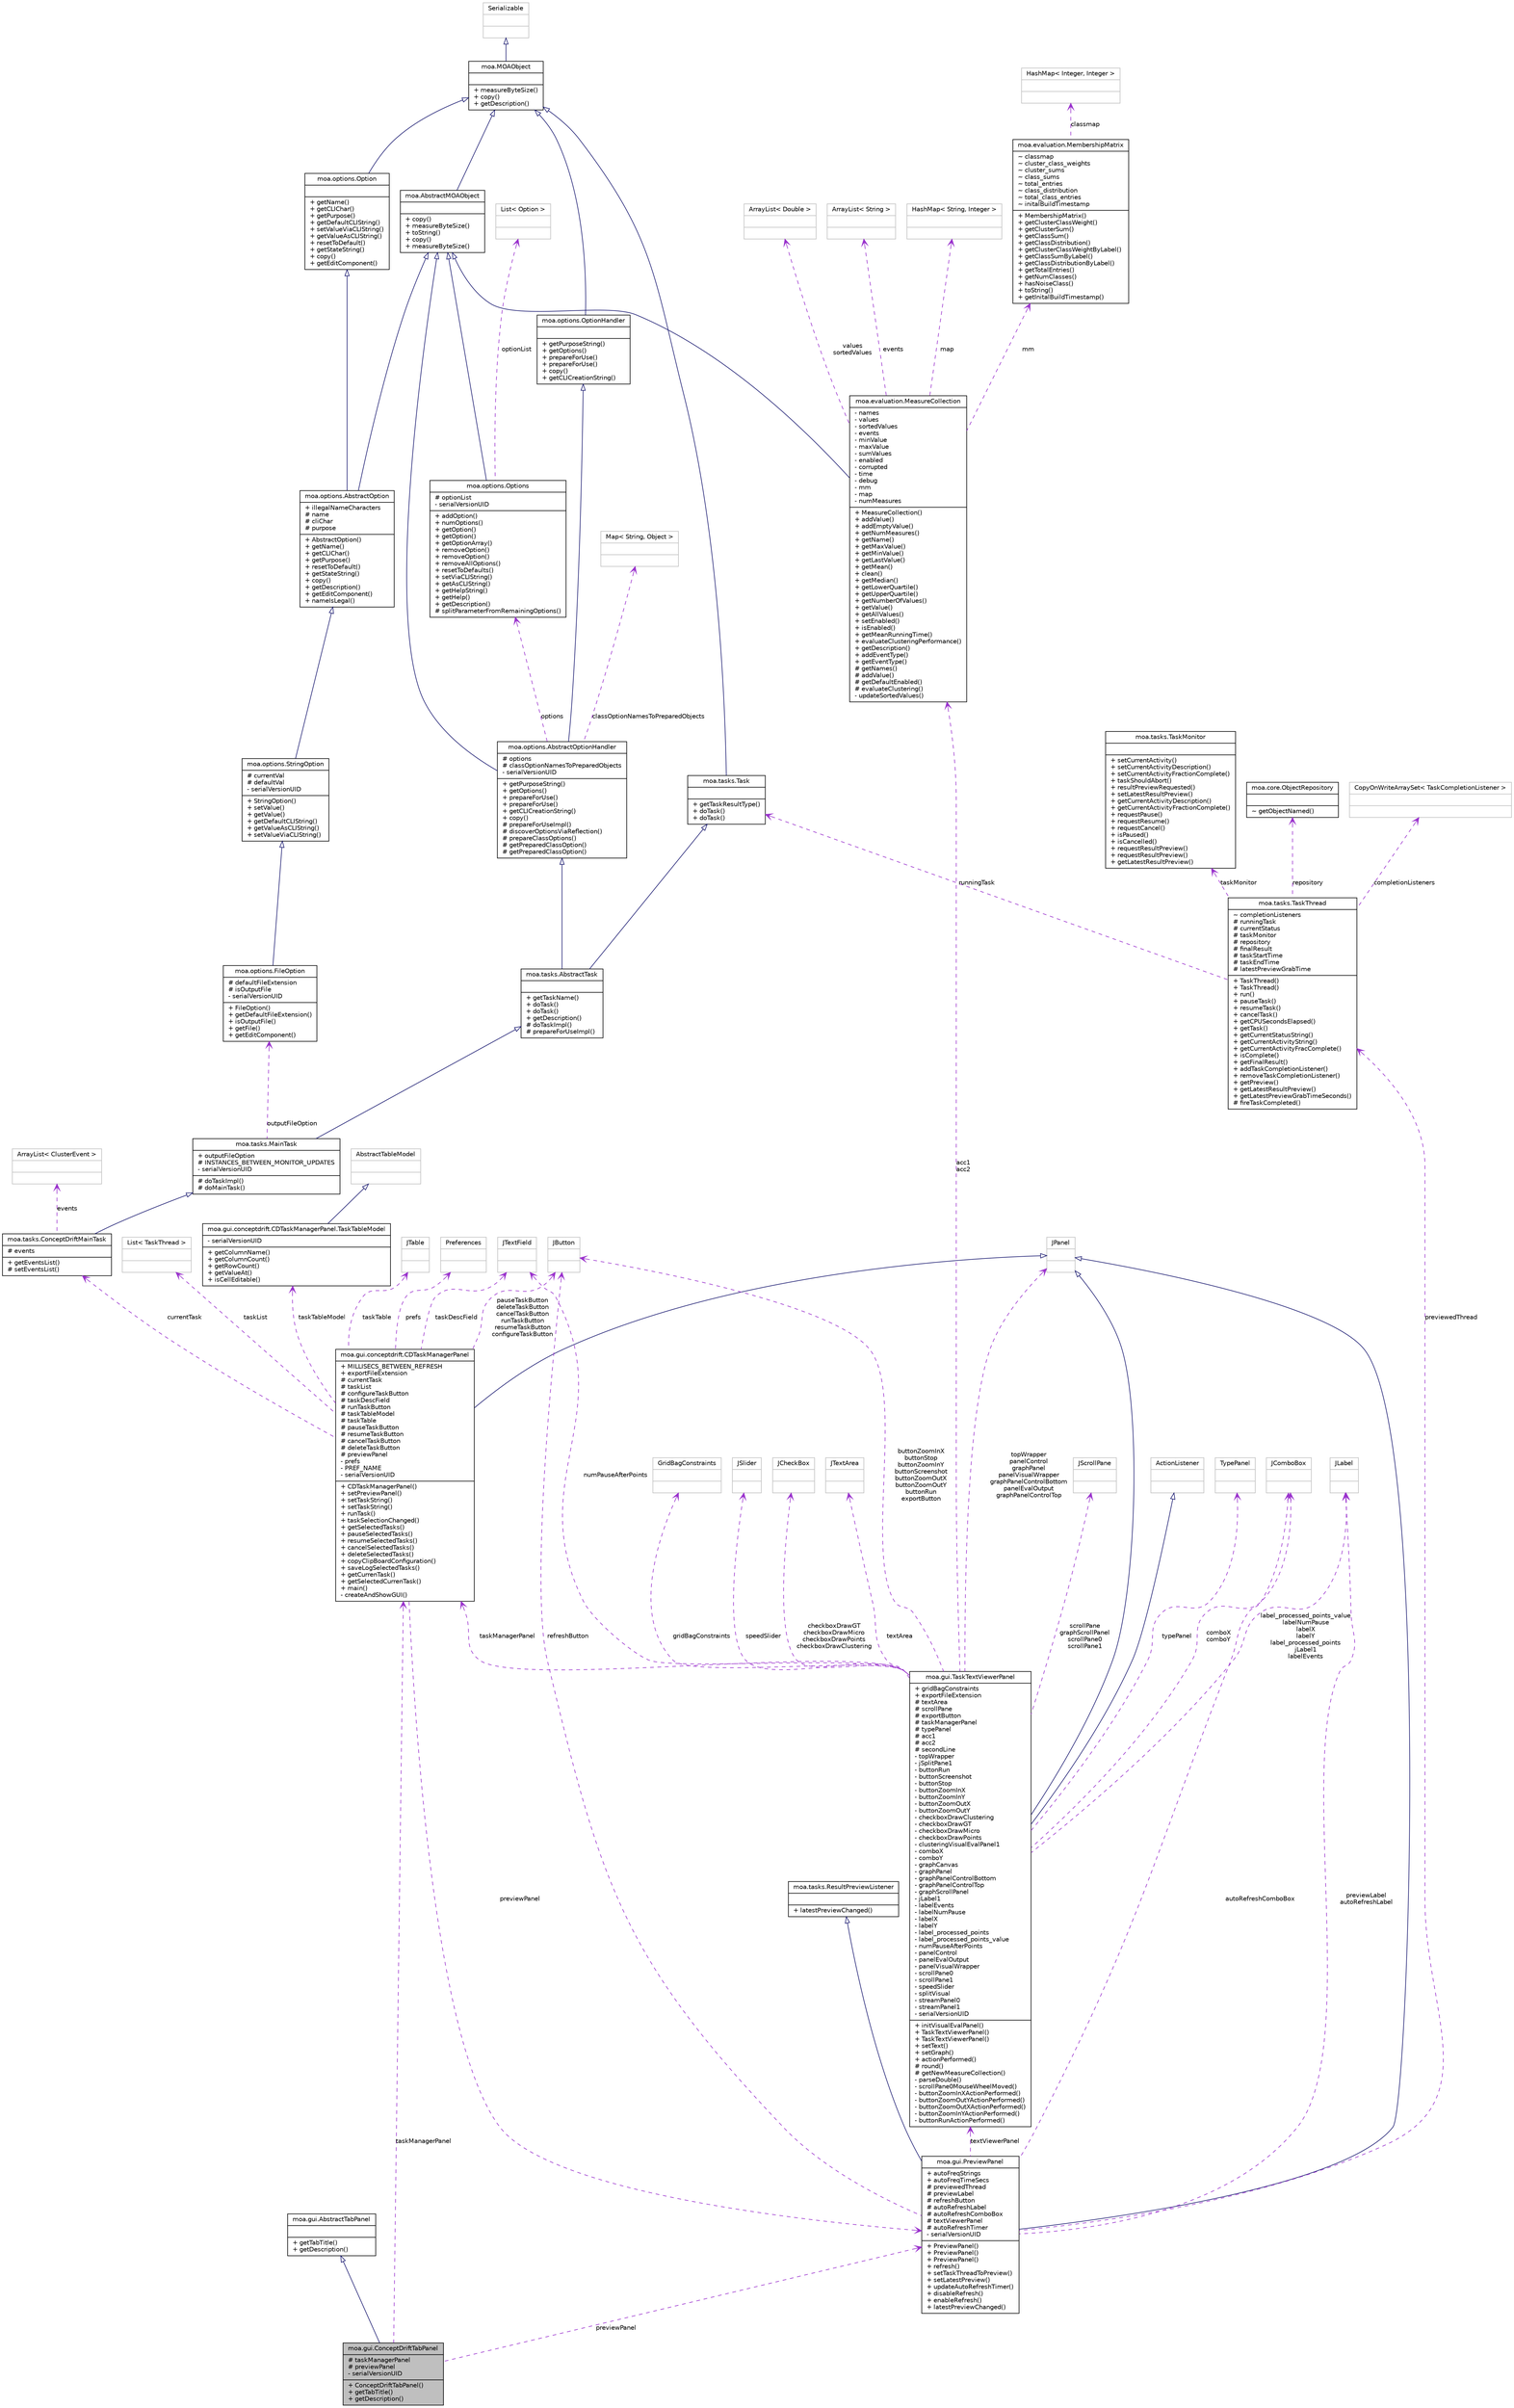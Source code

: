 digraph G
{
  edge [fontname="Helvetica",fontsize="10",labelfontname="Helvetica",labelfontsize="10"];
  node [fontname="Helvetica",fontsize="10",shape=record];
  Node1 [label="{moa.gui.ConceptDriftTabPanel\n|# taskManagerPanel\l# previewPanel\l- serialVersionUID\l|+ ConceptDriftTabPanel()\l+ getTabTitle()\l+ getDescription()\l}",height=0.2,width=0.4,color="black", fillcolor="grey75", style="filled" fontcolor="black"];
  Node2 -> Node1 [dir=back,color="midnightblue",fontsize="10",style="solid",arrowtail="empty",fontname="Helvetica"];
  Node2 [label="{moa.gui.AbstractTabPanel\n||+ getTabTitle()\l+ getDescription()\l}",height=0.2,width=0.4,color="black", fillcolor="white", style="filled",URL="$classmoa_1_1gui_1_1AbstractTabPanel.html",tooltip="Abstract Tab Panel."];
  Node3 -> Node1 [dir=back,color="darkorchid3",fontsize="10",style="dashed",label="taskManagerPanel",arrowtail="open",fontname="Helvetica"];
  Node3 [label="{moa.gui.conceptdrift.CDTaskManagerPanel\n|+ MILLISECS_BETWEEN_REFRESH\l+ exportFileExtension\l# currentTask\l# taskList\l# configureTaskButton\l# taskDescField\l# runTaskButton\l# taskTableModel\l# taskTable\l# pauseTaskButton\l# resumeTaskButton\l# cancelTaskButton\l# deleteTaskButton\l# previewPanel\l- prefs\l- PREF_NAME\l- serialVersionUID\l|+ CDTaskManagerPanel()\l+ setPreviewPanel()\l+ setTaskString()\l+ setTaskString()\l+ runTask()\l+ taskSelectionChanged()\l+ getSelectedTasks()\l+ pauseSelectedTasks()\l+ resumeSelectedTasks()\l+ cancelSelectedTasks()\l+ deleteSelectedTasks()\l+ copyClipBoardConfiguration()\l+ saveLogSelectedTasks()\l+ getCurrenTask()\l+ getSelectedCurrenTask()\l+ main()\l- createAndShowGUI()\l}",height=0.2,width=0.4,color="black", fillcolor="white", style="filled",URL="$classmoa_1_1gui_1_1conceptdrift_1_1CDTaskManagerPanel.html",tooltip="This panel displays the running tasks."];
  Node4 -> Node3 [dir=back,color="midnightblue",fontsize="10",style="solid",arrowtail="empty",fontname="Helvetica"];
  Node4 [label="{JPanel\n||}",height=0.2,width=0.4,color="grey75", fillcolor="white", style="filled"];
  Node5 -> Node3 [dir=back,color="darkorchid3",fontsize="10",style="dashed",label="currentTask",arrowtail="open",fontname="Helvetica"];
  Node5 [label="{moa.tasks.ConceptDriftMainTask\n|# events\l|+ getEventsList()\l# setEventsList()\l}",height=0.2,width=0.4,color="black", fillcolor="white", style="filled",URL="$classmoa_1_1tasks_1_1ConceptDriftMainTask.html"];
  Node6 -> Node5 [dir=back,color="midnightblue",fontsize="10",style="solid",arrowtail="empty",fontname="Helvetica"];
  Node6 [label="{moa.tasks.MainTask\n|+ outputFileOption\l# INSTANCES_BETWEEN_MONITOR_UPDATES\l- serialVersionUID\l|# doTaskImpl()\l# doMainTask()\l}",height=0.2,width=0.4,color="black", fillcolor="white", style="filled",URL="$classmoa_1_1tasks_1_1MainTask.html",tooltip="Abstract Main Task."];
  Node7 -> Node6 [dir=back,color="midnightblue",fontsize="10",style="solid",arrowtail="empty",fontname="Helvetica"];
  Node7 [label="{moa.tasks.AbstractTask\n||+ getTaskName()\l+ doTask()\l+ doTask()\l+ getDescription()\l# doTaskImpl()\l# prepareForUseImpl()\l}",height=0.2,width=0.4,color="black", fillcolor="white", style="filled",URL="$classmoa_1_1tasks_1_1AbstractTask.html",tooltip="Abstract Task."];
  Node8 -> Node7 [dir=back,color="midnightblue",fontsize="10",style="solid",arrowtail="empty",fontname="Helvetica"];
  Node8 [label="{moa.options.AbstractOptionHandler\n|# options\l# classOptionNamesToPreparedObjects\l- serialVersionUID\l|+ getPurposeString()\l+ getOptions()\l+ prepareForUse()\l+ prepareForUse()\l+ getCLICreationString()\l+ copy()\l# prepareForUseImpl()\l# discoverOptionsViaReflection()\l# prepareClassOptions()\l# getPreparedClassOption()\l# getPreparedClassOption()\l}",height=0.2,width=0.4,color="black", fillcolor="white", style="filled",URL="$classmoa_1_1options_1_1AbstractOptionHandler.html",tooltip="Abstract Option Handler."];
  Node9 -> Node8 [dir=back,color="midnightblue",fontsize="10",style="solid",arrowtail="empty",fontname="Helvetica"];
  Node9 [label="{moa.AbstractMOAObject\n||+ copy()\l+ measureByteSize()\l+ toString()\l+ copy()\l+ measureByteSize()\l}",height=0.2,width=0.4,color="black", fillcolor="white", style="filled",URL="$classmoa_1_1AbstractMOAObject.html",tooltip="Abstract MOA Object."];
  Node10 -> Node9 [dir=back,color="midnightblue",fontsize="10",style="solid",arrowtail="empty",fontname="Helvetica"];
  Node10 [label="{moa.MOAObject\n||+ measureByteSize()\l+ copy()\l+ getDescription()\l}",height=0.2,width=0.4,color="black", fillcolor="white", style="filled",URL="$interfacemoa_1_1MOAObject.html",tooltip="Interface implemented by classes in MOA, so that all are serializable, can produce..."];
  Node11 -> Node10 [dir=back,color="midnightblue",fontsize="10",style="solid",arrowtail="empty",fontname="Helvetica"];
  Node11 [label="{Serializable\n||}",height=0.2,width=0.4,color="grey75", fillcolor="white", style="filled"];
  Node12 -> Node8 [dir=back,color="midnightblue",fontsize="10",style="solid",arrowtail="empty",fontname="Helvetica"];
  Node12 [label="{moa.options.OptionHandler\n||+ getPurposeString()\l+ getOptions()\l+ prepareForUse()\l+ prepareForUse()\l+ copy()\l+ getCLICreationString()\l}",height=0.2,width=0.4,color="black", fillcolor="white", style="filled",URL="$interfacemoa_1_1options_1_1OptionHandler.html",tooltip="Interface representing an object that handles options or parameters."];
  Node10 -> Node12 [dir=back,color="midnightblue",fontsize="10",style="solid",arrowtail="empty",fontname="Helvetica"];
  Node13 -> Node8 [dir=back,color="darkorchid3",fontsize="10",style="dashed",label="classOptionNamesToPreparedObjects",arrowtail="open",fontname="Helvetica"];
  Node13 [label="{Map\< String, Object \>\n||}",height=0.2,width=0.4,color="grey75", fillcolor="white", style="filled"];
  Node14 -> Node8 [dir=back,color="darkorchid3",fontsize="10",style="dashed",label="options",arrowtail="open",fontname="Helvetica"];
  Node14 [label="{moa.options.Options\n|# optionList\l- serialVersionUID\l|+ addOption()\l+ numOptions()\l+ getOption()\l+ getOption()\l+ getOptionArray()\l+ removeOption()\l+ removeOption()\l+ removeAllOptions()\l+ resetToDefaults()\l+ setViaCLIString()\l+ getAsCLIString()\l+ getHelpString()\l+ getHelp()\l+ getDescription()\l# splitParameterFromRemainingOptions()\l}",height=0.2,width=0.4,color="black", fillcolor="white", style="filled",URL="$classmoa_1_1options_1_1Options.html",tooltip="File option."];
  Node9 -> Node14 [dir=back,color="midnightblue",fontsize="10",style="solid",arrowtail="empty",fontname="Helvetica"];
  Node15 -> Node14 [dir=back,color="darkorchid3",fontsize="10",style="dashed",label="optionList",arrowtail="open",fontname="Helvetica"];
  Node15 [label="{List\< Option \>\n||}",height=0.2,width=0.4,color="grey75", fillcolor="white", style="filled"];
  Node16 -> Node7 [dir=back,color="midnightblue",fontsize="10",style="solid",arrowtail="empty",fontname="Helvetica"];
  Node16 [label="{moa.tasks.Task\n||+ getTaskResultType()\l+ doTask()\l+ doTask()\l}",height=0.2,width=0.4,color="black", fillcolor="white", style="filled",URL="$interfacemoa_1_1tasks_1_1Task.html",tooltip="Interface representing a task."];
  Node10 -> Node16 [dir=back,color="midnightblue",fontsize="10",style="solid",arrowtail="empty",fontname="Helvetica"];
  Node17 -> Node6 [dir=back,color="darkorchid3",fontsize="10",style="dashed",label="outputFileOption",arrowtail="open",fontname="Helvetica"];
  Node17 [label="{moa.options.FileOption\n|# defaultFileExtension\l# isOutputFile\l- serialVersionUID\l|+ FileOption()\l+ getDefaultFileExtension()\l+ isOutputFile()\l+ getFile()\l+ getEditComponent()\l}",height=0.2,width=0.4,color="black", fillcolor="white", style="filled",URL="$classmoa_1_1options_1_1FileOption.html",tooltip="File option."];
  Node18 -> Node17 [dir=back,color="midnightblue",fontsize="10",style="solid",arrowtail="empty",fontname="Helvetica"];
  Node18 [label="{moa.options.StringOption\n|# currentVal\l# defaultVal\l- serialVersionUID\l|+ StringOption()\l+ setValue()\l+ getValue()\l+ getDefaultCLIString()\l+ getValueAsCLIString()\l+ setValueViaCLIString()\l}",height=0.2,width=0.4,color="black", fillcolor="white", style="filled",URL="$classmoa_1_1options_1_1StringOption.html",tooltip="String option."];
  Node19 -> Node18 [dir=back,color="midnightblue",fontsize="10",style="solid",arrowtail="empty",fontname="Helvetica"];
  Node19 [label="{moa.options.AbstractOption\n|+ illegalNameCharacters\l# name\l# cliChar\l# purpose\l|+ AbstractOption()\l+ getName()\l+ getCLIChar()\l+ getPurpose()\l+ resetToDefault()\l+ getStateString()\l+ copy()\l+ getDescription()\l+ getEditComponent()\l+ nameIsLegal()\l}",height=0.2,width=0.4,color="black", fillcolor="white", style="filled",URL="$classmoa_1_1options_1_1AbstractOption.html",tooltip="Abstract option."];
  Node9 -> Node19 [dir=back,color="midnightblue",fontsize="10",style="solid",arrowtail="empty",fontname="Helvetica"];
  Node20 -> Node19 [dir=back,color="midnightblue",fontsize="10",style="solid",arrowtail="empty",fontname="Helvetica"];
  Node20 [label="{moa.options.Option\n||+ getName()\l+ getCLIChar()\l+ getPurpose()\l+ getDefaultCLIString()\l+ setValueViaCLIString()\l+ getValueAsCLIString()\l+ resetToDefault()\l+ getStateString()\l+ copy()\l+ getEditComponent()\l}",height=0.2,width=0.4,color="black", fillcolor="white", style="filled",URL="$interfacemoa_1_1options_1_1Option.html",tooltip="Interface representing an option or parameter."];
  Node10 -> Node20 [dir=back,color="midnightblue",fontsize="10",style="solid",arrowtail="empty",fontname="Helvetica"];
  Node21 -> Node5 [dir=back,color="darkorchid3",fontsize="10",style="dashed",label="events",arrowtail="open",fontname="Helvetica"];
  Node21 [label="{ArrayList\< ClusterEvent \>\n||}",height=0.2,width=0.4,color="grey75", fillcolor="white", style="filled"];
  Node22 -> Node3 [dir=back,color="darkorchid3",fontsize="10",style="dashed",label="prefs",arrowtail="open",fontname="Helvetica"];
  Node22 [label="{Preferences\n||}",height=0.2,width=0.4,color="grey75", fillcolor="white", style="filled"];
  Node23 -> Node3 [dir=back,color="darkorchid3",fontsize="10",style="dashed",label="pauseTaskButton\ndeleteTaskButton\ncancelTaskButton\nrunTaskButton\nresumeTaskButton\nconfigureTaskButton",arrowtail="open",fontname="Helvetica"];
  Node23 [label="{JButton\n||}",height=0.2,width=0.4,color="grey75", fillcolor="white", style="filled"];
  Node24 -> Node3 [dir=back,color="darkorchid3",fontsize="10",style="dashed",label="previewPanel",arrowtail="open",fontname="Helvetica"];
  Node24 [label="{moa.gui.PreviewPanel\n|+ autoFreqStrings\l+ autoFreqTimeSecs\l# previewedThread\l# previewLabel\l# refreshButton\l# autoRefreshLabel\l# autoRefreshComboBox\l# textViewerPanel\l# autoRefreshTimer\l- serialVersionUID\l|+ PreviewPanel()\l+ PreviewPanel()\l+ PreviewPanel()\l+ refresh()\l+ setTaskThreadToPreview()\l+ setLatestPreview()\l+ updateAutoRefreshTimer()\l+ disableRefresh()\l+ enableRefresh()\l+ latestPreviewChanged()\l}",height=0.2,width=0.4,color="black", fillcolor="white", style="filled",URL="$classmoa_1_1gui_1_1PreviewPanel.html",tooltip="This panel displays the running task preview text and buttons."];
  Node4 -> Node24 [dir=back,color="midnightblue",fontsize="10",style="solid",arrowtail="empty",fontname="Helvetica"];
  Node25 -> Node24 [dir=back,color="midnightblue",fontsize="10",style="solid",arrowtail="empty",fontname="Helvetica"];
  Node25 [label="{moa.tasks.ResultPreviewListener\n||+ latestPreviewChanged()\l}",height=0.2,width=0.4,color="black", fillcolor="white", style="filled",URL="$interfacemoa_1_1tasks_1_1ResultPreviewListener.html",tooltip="Interface implemented by classes that preview results on the Graphical User Interface..."];
  Node26 -> Node24 [dir=back,color="darkorchid3",fontsize="10",style="dashed",label="textViewerPanel",arrowtail="open",fontname="Helvetica"];
  Node26 [label="{moa.gui.TaskTextViewerPanel\n|+ gridBagConstraints\l+ exportFileExtension\l# textArea\l# scrollPane\l# exportButton\l# taskManagerPanel\l# typePanel\l# acc1\l# acc2\l# secondLine\l- topWrapper\l- jSplitPane1\l- buttonRun\l- buttonScreenshot\l- buttonStop\l- buttonZoomInX\l- buttonZoomInY\l- buttonZoomOutX\l- buttonZoomOutY\l- checkboxDrawClustering\l- checkboxDrawGT\l- checkboxDrawMicro\l- checkboxDrawPoints\l- clusteringVisualEvalPanel1\l- comboX\l- comboY\l- graphCanvas\l- graphPanel\l- graphPanelControlBottom\l- graphPanelControlTop\l- graphScrollPanel\l- jLabel1\l- labelEvents\l- labelNumPause\l- labelX\l- labelY\l- label_processed_points\l- label_processed_points_value\l- numPauseAfterPoints\l- panelControl\l- panelEvalOutput\l- panelVisualWrapper\l- scrollPane0\l- scrollPane1\l- speedSlider\l- splitVisual\l- streamPanel0\l- streamPanel1\l- serialVersionUID\l|+ initVisualEvalPanel()\l+ TaskTextViewerPanel()\l+ TaskTextViewerPanel()\l+ setText()\l+ setGraph()\l+ actionPerformed()\l# round()\l# getNewMeasureCollection()\l- parseDouble()\l- scrollPane0MouseWheelMoved()\l- buttonZoomInXActionPerformed()\l- buttonZoomOutYActionPerformed()\l- buttonZoomOutXActionPerformed()\l- buttonZoomInYActionPerformed()\l- buttonRunActionPerformed()\l}",height=0.2,width=0.4,color="black", fillcolor="white", style="filled",URL="$classmoa_1_1gui_1_1TaskTextViewerPanel.html",tooltip="This panel displays text."];
  Node4 -> Node26 [dir=back,color="midnightblue",fontsize="10",style="solid",arrowtail="empty",fontname="Helvetica"];
  Node27 -> Node26 [dir=back,color="midnightblue",fontsize="10",style="solid",arrowtail="empty",fontname="Helvetica"];
  Node27 [label="{ActionListener\n||}",height=0.2,width=0.4,color="grey75", fillcolor="white", style="filled"];
  Node28 -> Node26 [dir=back,color="darkorchid3",fontsize="10",style="dashed",label="typePanel",arrowtail="open",fontname="Helvetica"];
  Node28 [label="{TypePanel\n||}",height=0.2,width=0.4,color="grey75", fillcolor="white", style="filled"];
  Node29 -> Node26 [dir=back,color="darkorchid3",fontsize="10",style="dashed",label="gridBagConstraints",arrowtail="open",fontname="Helvetica"];
  Node29 [label="{GridBagConstraints\n||}",height=0.2,width=0.4,color="grey75", fillcolor="white", style="filled"];
  Node30 -> Node26 [dir=back,color="darkorchid3",fontsize="10",style="dashed",label="speedSlider",arrowtail="open",fontname="Helvetica"];
  Node30 [label="{JSlider\n||}",height=0.2,width=0.4,color="grey75", fillcolor="white", style="filled"];
  Node31 -> Node26 [dir=back,color="darkorchid3",fontsize="10",style="dashed",label="checkboxDrawGT\ncheckboxDrawMicro\ncheckboxDrawPoints\ncheckboxDrawClustering",arrowtail="open",fontname="Helvetica"];
  Node31 [label="{JCheckBox\n||}",height=0.2,width=0.4,color="grey75", fillcolor="white", style="filled"];
  Node23 -> Node26 [dir=back,color="darkorchid3",fontsize="10",style="dashed",label="buttonZoomInX\nbuttonStop\nbuttonZoomInY\nbuttonScreenshot\nbuttonZoomOutX\nbuttonZoomOutY\nbuttonRun\nexportButton",arrowtail="open",fontname="Helvetica"];
  Node3 -> Node26 [dir=back,color="darkorchid3",fontsize="10",style="dashed",label="taskManagerPanel",arrowtail="open",fontname="Helvetica"];
  Node32 -> Node26 [dir=back,color="darkorchid3",fontsize="10",style="dashed",label="textArea",arrowtail="open",fontname="Helvetica"];
  Node32 [label="{JTextArea\n||}",height=0.2,width=0.4,color="grey75", fillcolor="white", style="filled"];
  Node33 -> Node26 [dir=back,color="darkorchid3",fontsize="10",style="dashed",label="numPauseAfterPoints",arrowtail="open",fontname="Helvetica"];
  Node33 [label="{JTextField\n||}",height=0.2,width=0.4,color="grey75", fillcolor="white", style="filled"];
  Node34 -> Node26 [dir=back,color="darkorchid3",fontsize="10",style="dashed",label="comboX\ncomboY",arrowtail="open",fontname="Helvetica"];
  Node34 [label="{JComboBox\n||}",height=0.2,width=0.4,color="grey75", fillcolor="white", style="filled"];
  Node35 -> Node26 [dir=back,color="darkorchid3",fontsize="10",style="dashed",label="acc1\nacc2",arrowtail="open",fontname="Helvetica"];
  Node35 [label="{moa.evaluation.MeasureCollection\n|- names\l- values\l- sortedValues\l- events\l- minValue\l- maxValue\l- sumValues\l- enabled\l- corrupted\l- time\l- debug\l- mm\l- map\l- numMeasures\l|+ MeasureCollection()\l+ addValue()\l+ addEmptyValue()\l+ getNumMeasures()\l+ getName()\l+ getMaxValue()\l+ getMinValue()\l+ getLastValue()\l+ getMean()\l+ clean()\l+ getMedian()\l+ getLowerQuartile()\l+ getUpperQuartile()\l+ getNumberOfValues()\l+ getValue()\l+ getAllValues()\l+ setEnabled()\l+ isEnabled()\l+ getMeanRunningTime()\l+ evaluateClusteringPerformance()\l+ getDescription()\l+ addEventType()\l+ getEventType()\l# getNames()\l# addValue()\l# getDefaultEnabled()\l# evaluateClustering()\l- updateSortedValues()\l}",height=0.2,width=0.4,color="black", fillcolor="white", style="filled",URL="$classmoa_1_1evaluation_1_1MeasureCollection.html"];
  Node9 -> Node35 [dir=back,color="midnightblue",fontsize="10",style="solid",arrowtail="empty",fontname="Helvetica"];
  Node36 -> Node35 [dir=back,color="darkorchid3",fontsize="10",style="dashed",label="mm",arrowtail="open",fontname="Helvetica"];
  Node36 [label="{moa.evaluation.MembershipMatrix\n|~ classmap\l~ cluster_class_weights\l~ cluster_sums\l~ class_sums\l~ total_entries\l~ class_distribution\l~ total_class_entries\l~ initalBuildTimestamp\l|+ MembershipMatrix()\l+ getClusterClassWeight()\l+ getClusterSum()\l+ getClassSum()\l+ getClassDistribution()\l+ getClusterClassWeightByLabel()\l+ getClassSumByLabel()\l+ getClassDistributionByLabel()\l+ getTotalEntries()\l+ getNumClasses()\l+ hasNoiseClass()\l+ toString()\l+ getInitalBuildTimestamp()\l}",height=0.2,width=0.4,color="black", fillcolor="white", style="filled",URL="$classmoa_1_1evaluation_1_1MembershipMatrix.html"];
  Node37 -> Node36 [dir=back,color="darkorchid3",fontsize="10",style="dashed",label="classmap",arrowtail="open",fontname="Helvetica"];
  Node37 [label="{HashMap\< Integer, Integer \>\n||}",height=0.2,width=0.4,color="grey75", fillcolor="white", style="filled"];
  Node38 -> Node35 [dir=back,color="darkorchid3",fontsize="10",style="dashed",label="values\nsortedValues",arrowtail="open",fontname="Helvetica"];
  Node38 [label="{ArrayList\< Double \>\n||}",height=0.2,width=0.4,color="grey75", fillcolor="white", style="filled"];
  Node39 -> Node35 [dir=back,color="darkorchid3",fontsize="10",style="dashed",label="events",arrowtail="open",fontname="Helvetica"];
  Node39 [label="{ArrayList\< String \>\n||}",height=0.2,width=0.4,color="grey75", fillcolor="white", style="filled"];
  Node40 -> Node35 [dir=back,color="darkorchid3",fontsize="10",style="dashed",label="map",arrowtail="open",fontname="Helvetica"];
  Node40 [label="{HashMap\< String, Integer \>\n||}",height=0.2,width=0.4,color="grey75", fillcolor="white", style="filled"];
  Node41 -> Node26 [dir=back,color="darkorchid3",fontsize="10",style="dashed",label="label_processed_points_value\nlabelNumPause\nlabelX\nlabelY\nlabel_processed_points\njLabel1\nlabelEvents",arrowtail="open",fontname="Helvetica"];
  Node41 [label="{JLabel\n||}",height=0.2,width=0.4,color="grey75", fillcolor="white", style="filled"];
  Node4 -> Node26 [dir=back,color="darkorchid3",fontsize="10",style="dashed",label="topWrapper\npanelControl\ngraphPanel\npanelVisualWrapper\ngraphPanelControlBottom\npanelEvalOutput\ngraphPanelControlTop",arrowtail="open",fontname="Helvetica"];
  Node42 -> Node26 [dir=back,color="darkorchid3",fontsize="10",style="dashed",label="scrollPane\ngraphScrollPanel\nscrollPane0\nscrollPane1",arrowtail="open",fontname="Helvetica"];
  Node42 [label="{JScrollPane\n||}",height=0.2,width=0.4,color="grey75", fillcolor="white", style="filled"];
  Node23 -> Node24 [dir=back,color="darkorchid3",fontsize="10",style="dashed",label="refreshButton",arrowtail="open",fontname="Helvetica"];
  Node34 -> Node24 [dir=back,color="darkorchid3",fontsize="10",style="dashed",label="autoRefreshComboBox",arrowtail="open",fontname="Helvetica"];
  Node43 -> Node24 [dir=back,color="darkorchid3",fontsize="10",style="dashed",label="previewedThread",arrowtail="open",fontname="Helvetica"];
  Node43 [label="{moa.tasks.TaskThread\n|~ completionListeners\l# runningTask\l# currentStatus\l# taskMonitor\l# repository\l# finalResult\l# taskStartTime\l# taskEndTime\l# latestPreviewGrabTime\l|+ TaskThread()\l+ TaskThread()\l+ run()\l+ pauseTask()\l+ resumeTask()\l+ cancelTask()\l+ getCPUSecondsElapsed()\l+ getTask()\l+ getCurrentStatusString()\l+ getCurrentActivityString()\l+ getCurrentActivityFracComplete()\l+ isComplete()\l+ getFinalResult()\l+ addTaskCompletionListener()\l+ removeTaskCompletionListener()\l+ getPreview()\l+ getLatestResultPreview()\l+ getLatestPreviewGrabTimeSeconds()\l# fireTaskCompleted()\l}",height=0.2,width=0.4,color="black", fillcolor="white", style="filled",URL="$classmoa_1_1tasks_1_1TaskThread.html",tooltip="Task Thread."];
  Node44 -> Node43 [dir=back,color="darkorchid3",fontsize="10",style="dashed",label="taskMonitor",arrowtail="open",fontname="Helvetica"];
  Node44 [label="{moa.tasks.TaskMonitor\n||+ setCurrentActivity()\l+ setCurrentActivityDescription()\l+ setCurrentActivityFractionComplete()\l+ taskShouldAbort()\l+ resultPreviewRequested()\l+ setLatestResultPreview()\l+ getCurrentActivityDescription()\l+ getCurrentActivityFractionComplete()\l+ requestPause()\l+ requestResume()\l+ requestCancel()\l+ isPaused()\l+ isCancelled()\l+ requestResultPreview()\l+ requestResultPreview()\l+ getLatestResultPreview()\l}",height=0.2,width=0.4,color="black", fillcolor="white", style="filled",URL="$interfacemoa_1_1tasks_1_1TaskMonitor.html",tooltip="Interface representing a task monitor."];
  Node45 -> Node43 [dir=back,color="darkorchid3",fontsize="10",style="dashed",label="repository",arrowtail="open",fontname="Helvetica"];
  Node45 [label="{moa.core.ObjectRepository\n||~ getObjectNamed()\l}",height=0.2,width=0.4,color="black", fillcolor="white", style="filled",URL="$interfacemoa_1_1core_1_1ObjectRepository.html",tooltip="Interface for object repositories."];
  Node16 -> Node43 [dir=back,color="darkorchid3",fontsize="10",style="dashed",label="runningTask",arrowtail="open",fontname="Helvetica"];
  Node46 -> Node43 [dir=back,color="darkorchid3",fontsize="10",style="dashed",label="completionListeners",arrowtail="open",fontname="Helvetica"];
  Node46 [label="{CopyOnWriteArraySet\< TaskCompletionListener \>\n||}",height=0.2,width=0.4,color="grey75", fillcolor="white", style="filled"];
  Node41 -> Node24 [dir=back,color="darkorchid3",fontsize="10",style="dashed",label="previewLabel\nautoRefreshLabel",arrowtail="open",fontname="Helvetica"];
  Node33 -> Node3 [dir=back,color="darkorchid3",fontsize="10",style="dashed",label="taskDescField",arrowtail="open",fontname="Helvetica"];
  Node47 -> Node3 [dir=back,color="darkorchid3",fontsize="10",style="dashed",label="taskList",arrowtail="open",fontname="Helvetica"];
  Node47 [label="{List\< TaskThread \>\n||}",height=0.2,width=0.4,color="grey75", fillcolor="white", style="filled"];
  Node48 -> Node3 [dir=back,color="darkorchid3",fontsize="10",style="dashed",label="taskTableModel",arrowtail="open",fontname="Helvetica"];
  Node48 [label="{moa.gui.conceptdrift.CDTaskManagerPanel.TaskTableModel\n|- serialVersionUID\l|+ getColumnName()\l+ getColumnCount()\l+ getRowCount()\l+ getValueAt()\l+ isCellEditable()\l}",height=0.2,width=0.4,color="black", fillcolor="white", style="filled",URL="$classmoa_1_1gui_1_1conceptdrift_1_1CDTaskManagerPanel_1_1TaskTableModel.html"];
  Node49 -> Node48 [dir=back,color="midnightblue",fontsize="10",style="solid",arrowtail="empty",fontname="Helvetica"];
  Node49 [label="{AbstractTableModel\n||}",height=0.2,width=0.4,color="grey75", fillcolor="white", style="filled"];
  Node50 -> Node3 [dir=back,color="darkorchid3",fontsize="10",style="dashed",label="taskTable",arrowtail="open",fontname="Helvetica"];
  Node50 [label="{JTable\n||}",height=0.2,width=0.4,color="grey75", fillcolor="white", style="filled"];
  Node24 -> Node1 [dir=back,color="darkorchid3",fontsize="10",style="dashed",label="previewPanel",arrowtail="open",fontname="Helvetica"];
}
